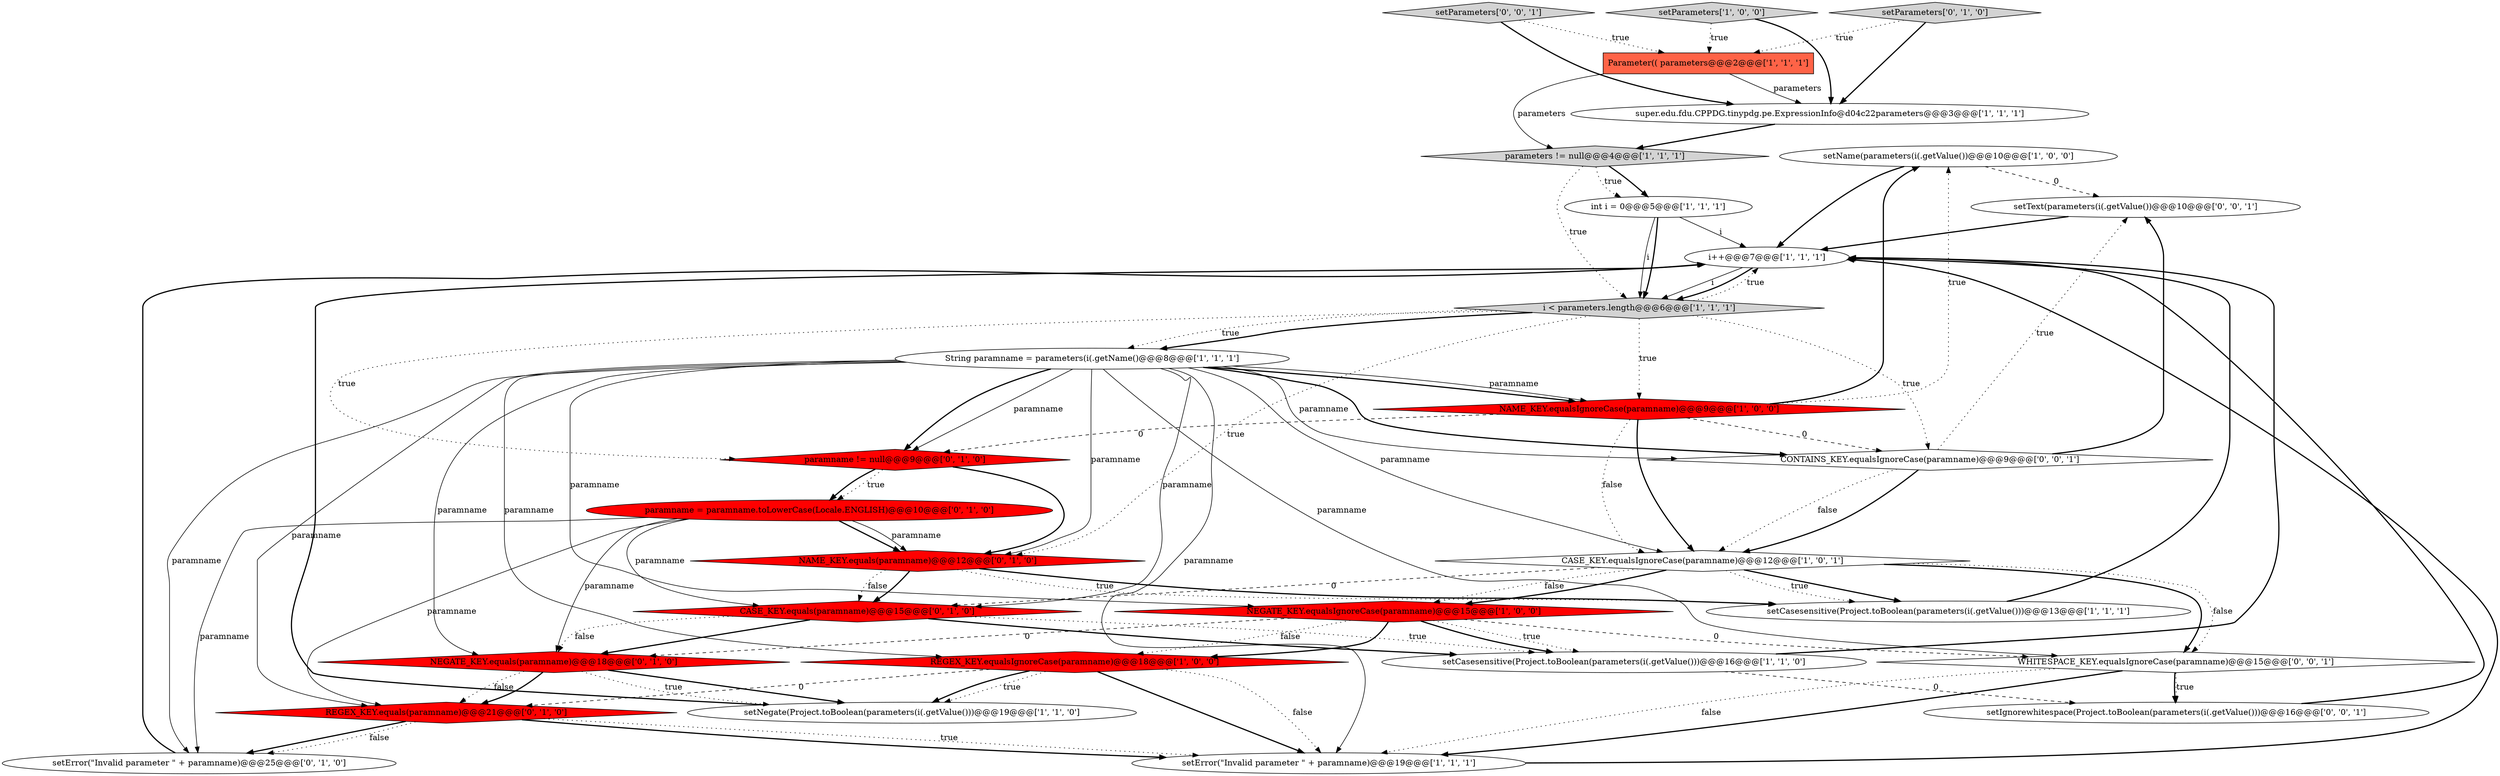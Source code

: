 digraph {
5 [style = filled, label = "setName(parameters(i(.getValue())@@@10@@@['1', '0', '0']", fillcolor = white, shape = ellipse image = "AAA0AAABBB1BBB"];
4 [style = filled, label = "parameters != null@@@4@@@['1', '1', '1']", fillcolor = lightgray, shape = diamond image = "AAA0AAABBB1BBB"];
0 [style = filled, label = "setNegate(Project.toBoolean(parameters(i(.getValue()))@@@19@@@['1', '1', '0']", fillcolor = white, shape = ellipse image = "AAA0AAABBB1BBB"];
23 [style = filled, label = "paramname != null@@@9@@@['0', '1', '0']", fillcolor = red, shape = diamond image = "AAA1AAABBB2BBB"];
3 [style = filled, label = "REGEX_KEY.equalsIgnoreCase(paramname)@@@18@@@['1', '0', '0']", fillcolor = red, shape = diamond image = "AAA1AAABBB1BBB"];
26 [style = filled, label = "setParameters['0', '0', '1']", fillcolor = lightgray, shape = diamond image = "AAA0AAABBB3BBB"];
16 [style = filled, label = "CASE_KEY.equalsIgnoreCase(paramname)@@@12@@@['1', '0', '1']", fillcolor = white, shape = diamond image = "AAA0AAABBB1BBB"];
28 [style = filled, label = "CONTAINS_KEY.equalsIgnoreCase(paramname)@@@9@@@['0', '0', '1']", fillcolor = white, shape = diamond image = "AAA0AAABBB3BBB"];
17 [style = filled, label = "CASE_KEY.equals(paramname)@@@15@@@['0', '1', '0']", fillcolor = red, shape = diamond image = "AAA1AAABBB2BBB"];
25 [style = filled, label = "setIgnorewhitespace(Project.toBoolean(parameters(i(.getValue()))@@@16@@@['0', '0', '1']", fillcolor = white, shape = ellipse image = "AAA0AAABBB3BBB"];
7 [style = filled, label = "setCasesensitive(Project.toBoolean(parameters(i(.getValue()))@@@13@@@['1', '1', '1']", fillcolor = white, shape = ellipse image = "AAA0AAABBB1BBB"];
18 [style = filled, label = "NAME_KEY.equals(paramname)@@@12@@@['0', '1', '0']", fillcolor = red, shape = diamond image = "AAA1AAABBB2BBB"];
29 [style = filled, label = "setText(parameters(i(.getValue())@@@10@@@['0', '0', '1']", fillcolor = white, shape = ellipse image = "AAA0AAABBB3BBB"];
20 [style = filled, label = "paramname = paramname.toLowerCase(Locale.ENGLISH)@@@10@@@['0', '1', '0']", fillcolor = red, shape = ellipse image = "AAA1AAABBB2BBB"];
10 [style = filled, label = "super.edu.fdu.CPPDG.tinypdg.pe.ExpressionInfo@d04c22parameters@@@3@@@['1', '1', '1']", fillcolor = white, shape = ellipse image = "AAA0AAABBB1BBB"];
8 [style = filled, label = "setError(\"Invalid parameter \" + paramname)@@@19@@@['1', '1', '1']", fillcolor = white, shape = ellipse image = "AAA0AAABBB1BBB"];
24 [style = filled, label = "setError(\"Invalid parameter \" + paramname)@@@25@@@['0', '1', '0']", fillcolor = white, shape = ellipse image = "AAA0AAABBB2BBB"];
9 [style = filled, label = "setParameters['1', '0', '0']", fillcolor = lightgray, shape = diamond image = "AAA0AAABBB1BBB"];
21 [style = filled, label = "REGEX_KEY.equals(paramname)@@@21@@@['0', '1', '0']", fillcolor = red, shape = diamond image = "AAA1AAABBB2BBB"];
11 [style = filled, label = "NAME_KEY.equalsIgnoreCase(paramname)@@@9@@@['1', '0', '0']", fillcolor = red, shape = diamond image = "AAA1AAABBB1BBB"];
22 [style = filled, label = "setParameters['0', '1', '0']", fillcolor = lightgray, shape = diamond image = "AAA0AAABBB2BBB"];
1 [style = filled, label = "i++@@@7@@@['1', '1', '1']", fillcolor = white, shape = ellipse image = "AAA0AAABBB1BBB"];
14 [style = filled, label = "int i = 0@@@5@@@['1', '1', '1']", fillcolor = white, shape = ellipse image = "AAA0AAABBB1BBB"];
13 [style = filled, label = "Parameter(( parameters@@@2@@@['1', '1', '1']", fillcolor = tomato, shape = box image = "AAA0AAABBB1BBB"];
15 [style = filled, label = "String paramname = parameters(i(.getName()@@@8@@@['1', '1', '1']", fillcolor = white, shape = ellipse image = "AAA0AAABBB1BBB"];
19 [style = filled, label = "NEGATE_KEY.equals(paramname)@@@18@@@['0', '1', '0']", fillcolor = red, shape = diamond image = "AAA1AAABBB2BBB"];
6 [style = filled, label = "NEGATE_KEY.equalsIgnoreCase(paramname)@@@15@@@['1', '0', '0']", fillcolor = red, shape = diamond image = "AAA1AAABBB1BBB"];
12 [style = filled, label = "setCasesensitive(Project.toBoolean(parameters(i(.getValue()))@@@16@@@['1', '1', '0']", fillcolor = white, shape = ellipse image = "AAA0AAABBB1BBB"];
2 [style = filled, label = "i < parameters.length@@@6@@@['1', '1', '1']", fillcolor = lightgray, shape = diamond image = "AAA0AAABBB1BBB"];
27 [style = filled, label = "WHITESPACE_KEY.equalsIgnoreCase(paramname)@@@15@@@['0', '0', '1']", fillcolor = white, shape = diamond image = "AAA0AAABBB3BBB"];
6->3 [style = bold, label=""];
15->17 [style = solid, label="paramname"];
25->1 [style = bold, label=""];
26->10 [style = bold, label=""];
21->8 [style = dotted, label="true"];
16->7 [style = bold, label=""];
21->8 [style = bold, label=""];
2->15 [style = dotted, label="true"];
2->23 [style = dotted, label="true"];
21->24 [style = bold, label=""];
9->10 [style = bold, label=""];
26->13 [style = dotted, label="true"];
2->18 [style = dotted, label="true"];
3->8 [style = dotted, label="false"];
15->19 [style = solid, label="paramname"];
2->11 [style = dotted, label="true"];
8->1 [style = bold, label=""];
16->7 [style = dotted, label="true"];
11->16 [style = dotted, label="false"];
13->4 [style = solid, label="parameters"];
15->8 [style = solid, label="paramname"];
15->11 [style = bold, label=""];
15->23 [style = solid, label="paramname"];
1->2 [style = solid, label="i"];
2->15 [style = bold, label=""];
20->19 [style = solid, label="paramname"];
3->0 [style = dotted, label="true"];
16->6 [style = dotted, label="false"];
29->1 [style = bold, label=""];
27->25 [style = bold, label=""];
11->16 [style = bold, label=""];
7->1 [style = bold, label=""];
27->25 [style = dotted, label="true"];
3->21 [style = dashed, label="0"];
16->6 [style = bold, label=""];
15->24 [style = solid, label="paramname"];
11->5 [style = dotted, label="true"];
12->1 [style = bold, label=""];
21->24 [style = dotted, label="false"];
2->28 [style = dotted, label="true"];
3->0 [style = bold, label=""];
15->3 [style = solid, label="paramname"];
20->18 [style = bold, label=""];
28->29 [style = dotted, label="true"];
5->1 [style = bold, label=""];
28->16 [style = dotted, label="false"];
6->27 [style = dashed, label="0"];
15->11 [style = solid, label="paramname"];
19->0 [style = dotted, label="true"];
9->13 [style = dotted, label="true"];
22->13 [style = dotted, label="true"];
6->19 [style = dashed, label="0"];
19->21 [style = dotted, label="false"];
15->18 [style = solid, label="paramname"];
6->12 [style = dotted, label="true"];
18->7 [style = bold, label=""];
27->8 [style = bold, label=""];
4->2 [style = dotted, label="true"];
28->29 [style = bold, label=""];
4->14 [style = bold, label=""];
23->20 [style = bold, label=""];
18->7 [style = dotted, label="true"];
6->3 [style = dotted, label="false"];
16->27 [style = bold, label=""];
20->17 [style = solid, label="paramname"];
15->28 [style = solid, label="paramname"];
16->27 [style = dotted, label="false"];
11->23 [style = dashed, label="0"];
5->29 [style = dashed, label="0"];
19->0 [style = bold, label=""];
15->21 [style = solid, label="paramname"];
20->18 [style = solid, label="paramname"];
11->5 [style = bold, label=""];
23->20 [style = dotted, label="true"];
17->12 [style = bold, label=""];
15->16 [style = solid, label="paramname"];
17->12 [style = dotted, label="true"];
15->28 [style = bold, label=""];
20->24 [style = solid, label="paramname"];
3->8 [style = bold, label=""];
0->1 [style = bold, label=""];
22->10 [style = bold, label=""];
14->2 [style = bold, label=""];
1->2 [style = bold, label=""];
24->1 [style = bold, label=""];
27->8 [style = dotted, label="false"];
23->18 [style = bold, label=""];
19->21 [style = bold, label=""];
6->12 [style = bold, label=""];
15->23 [style = bold, label=""];
17->19 [style = dotted, label="false"];
18->17 [style = bold, label=""];
13->10 [style = solid, label="parameters"];
4->14 [style = dotted, label="true"];
28->16 [style = bold, label=""];
15->6 [style = solid, label="paramname"];
17->19 [style = bold, label=""];
11->28 [style = dashed, label="0"];
12->25 [style = dashed, label="0"];
2->1 [style = dotted, label="true"];
20->21 [style = solid, label="paramname"];
14->1 [style = solid, label="i"];
10->4 [style = bold, label=""];
16->17 [style = dashed, label="0"];
18->17 [style = dotted, label="false"];
14->2 [style = solid, label="i"];
15->27 [style = solid, label="paramname"];
}
